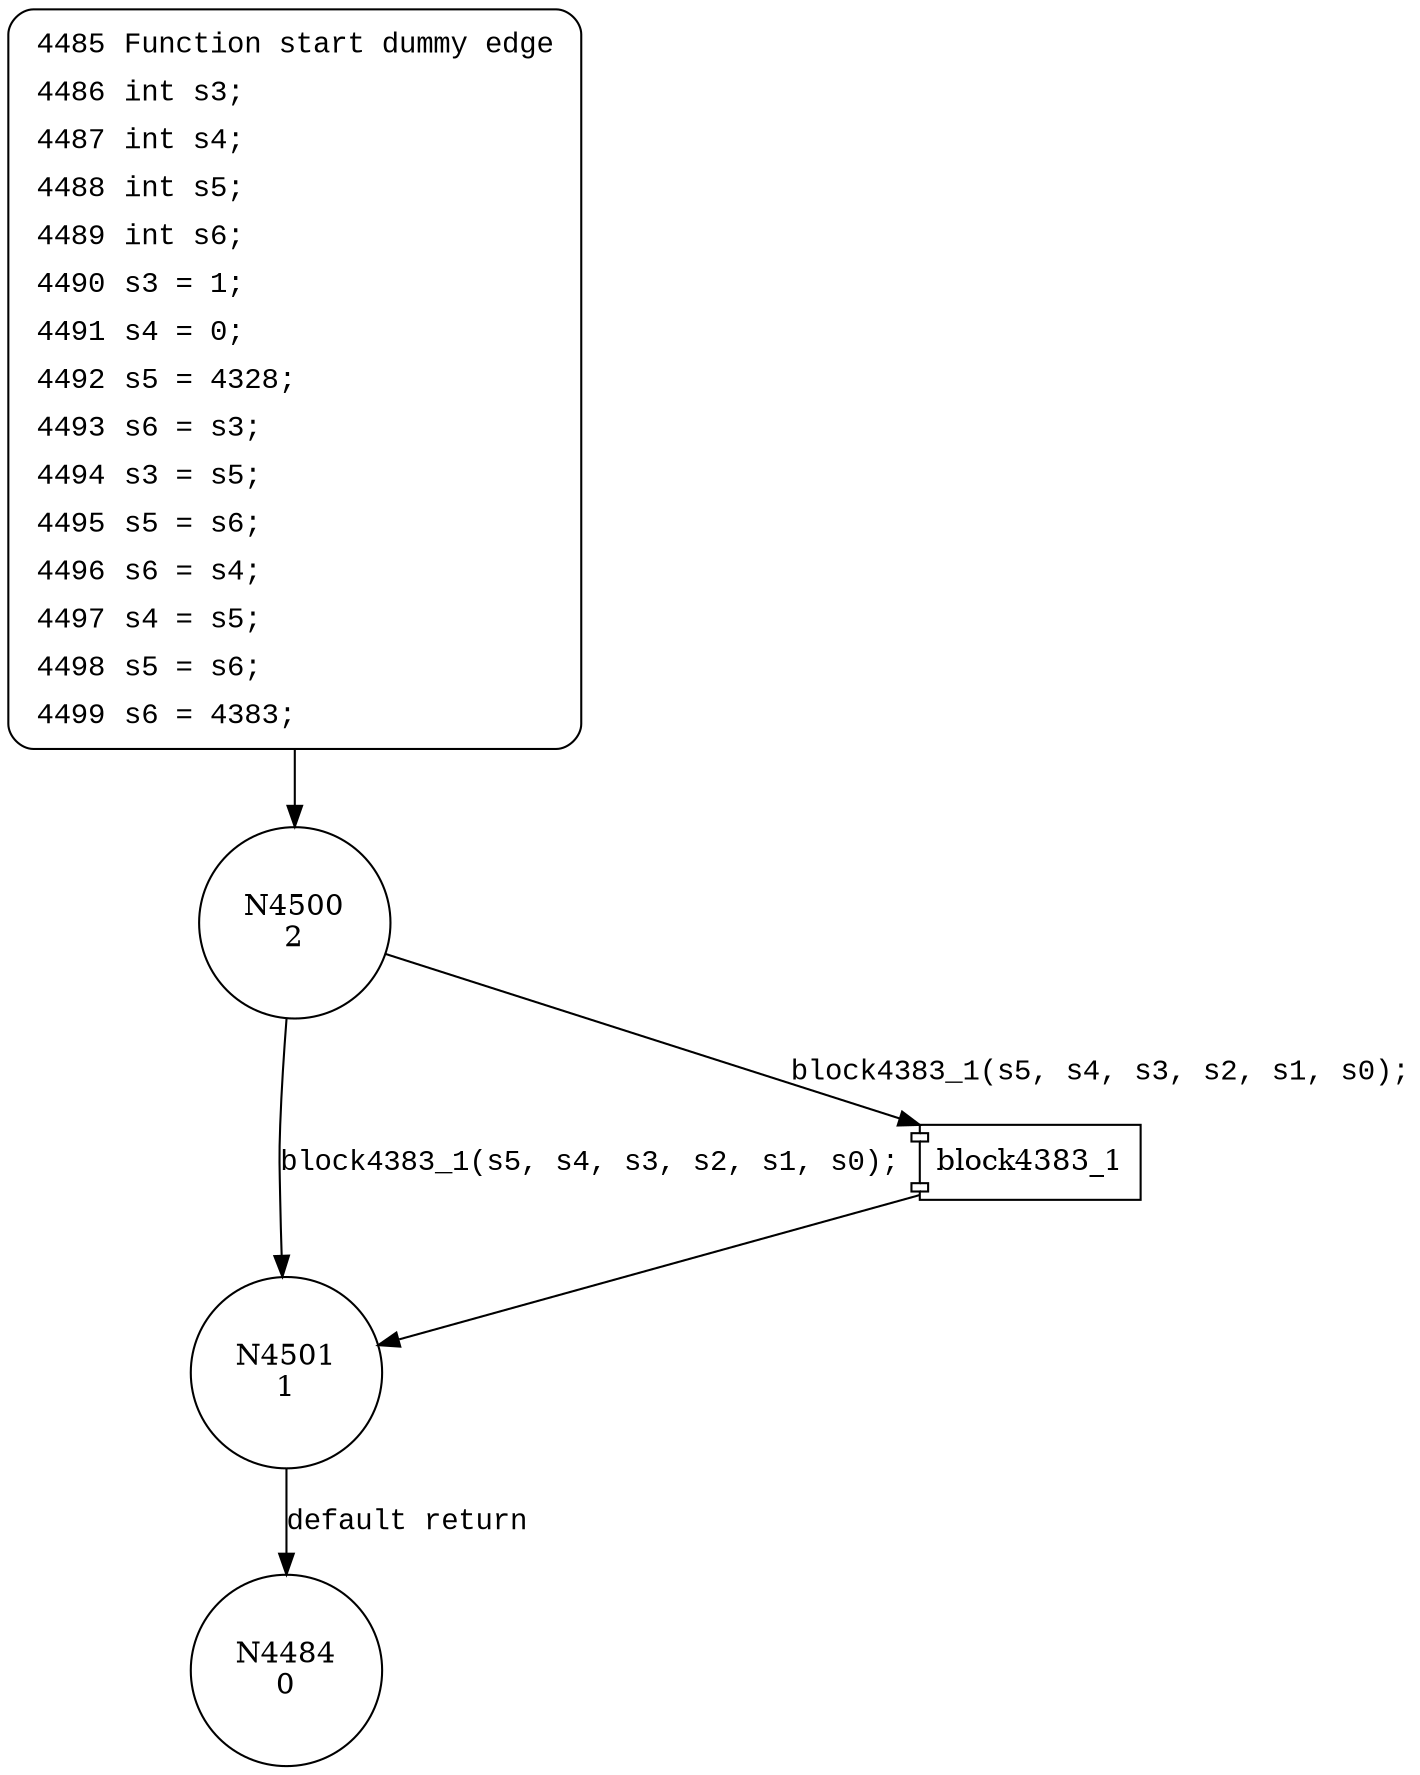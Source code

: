 digraph block4314_1 {
4500 [shape="circle" label="N4500\n2"]
4501 [shape="circle" label="N4501\n1"]
4484 [shape="circle" label="N4484\n0"]
4485 [style="filled,bold" penwidth="1" fillcolor="white" fontname="Courier New" shape="Mrecord" label=<<table border="0" cellborder="0" cellpadding="3" bgcolor="white"><tr><td align="right">4485</td><td align="left">Function start dummy edge</td></tr><tr><td align="right">4486</td><td align="left">int s3;</td></tr><tr><td align="right">4487</td><td align="left">int s4;</td></tr><tr><td align="right">4488</td><td align="left">int s5;</td></tr><tr><td align="right">4489</td><td align="left">int s6;</td></tr><tr><td align="right">4490</td><td align="left">s3 = 1;</td></tr><tr><td align="right">4491</td><td align="left">s4 = 0;</td></tr><tr><td align="right">4492</td><td align="left">s5 = 4328;</td></tr><tr><td align="right">4493</td><td align="left">s6 = s3;</td></tr><tr><td align="right">4494</td><td align="left">s3 = s5;</td></tr><tr><td align="right">4495</td><td align="left">s5 = s6;</td></tr><tr><td align="right">4496</td><td align="left">s6 = s4;</td></tr><tr><td align="right">4497</td><td align="left">s4 = s5;</td></tr><tr><td align="right">4498</td><td align="left">s5 = s6;</td></tr><tr><td align="right">4499</td><td align="left">s6 = 4383;</td></tr></table>>]
4485 -> 4500[label=""]
100154 [shape="component" label="block4383_1"]
4500 -> 100154 [label="block4383_1(s5, s4, s3, s2, s1, s0);" fontname="Courier New"]
100154 -> 4501 [label="" fontname="Courier New"]
4500 -> 4501 [label="block4383_1(s5, s4, s3, s2, s1, s0);" fontname="Courier New"]
4501 -> 4484 [label="default return" fontname="Courier New"]
}